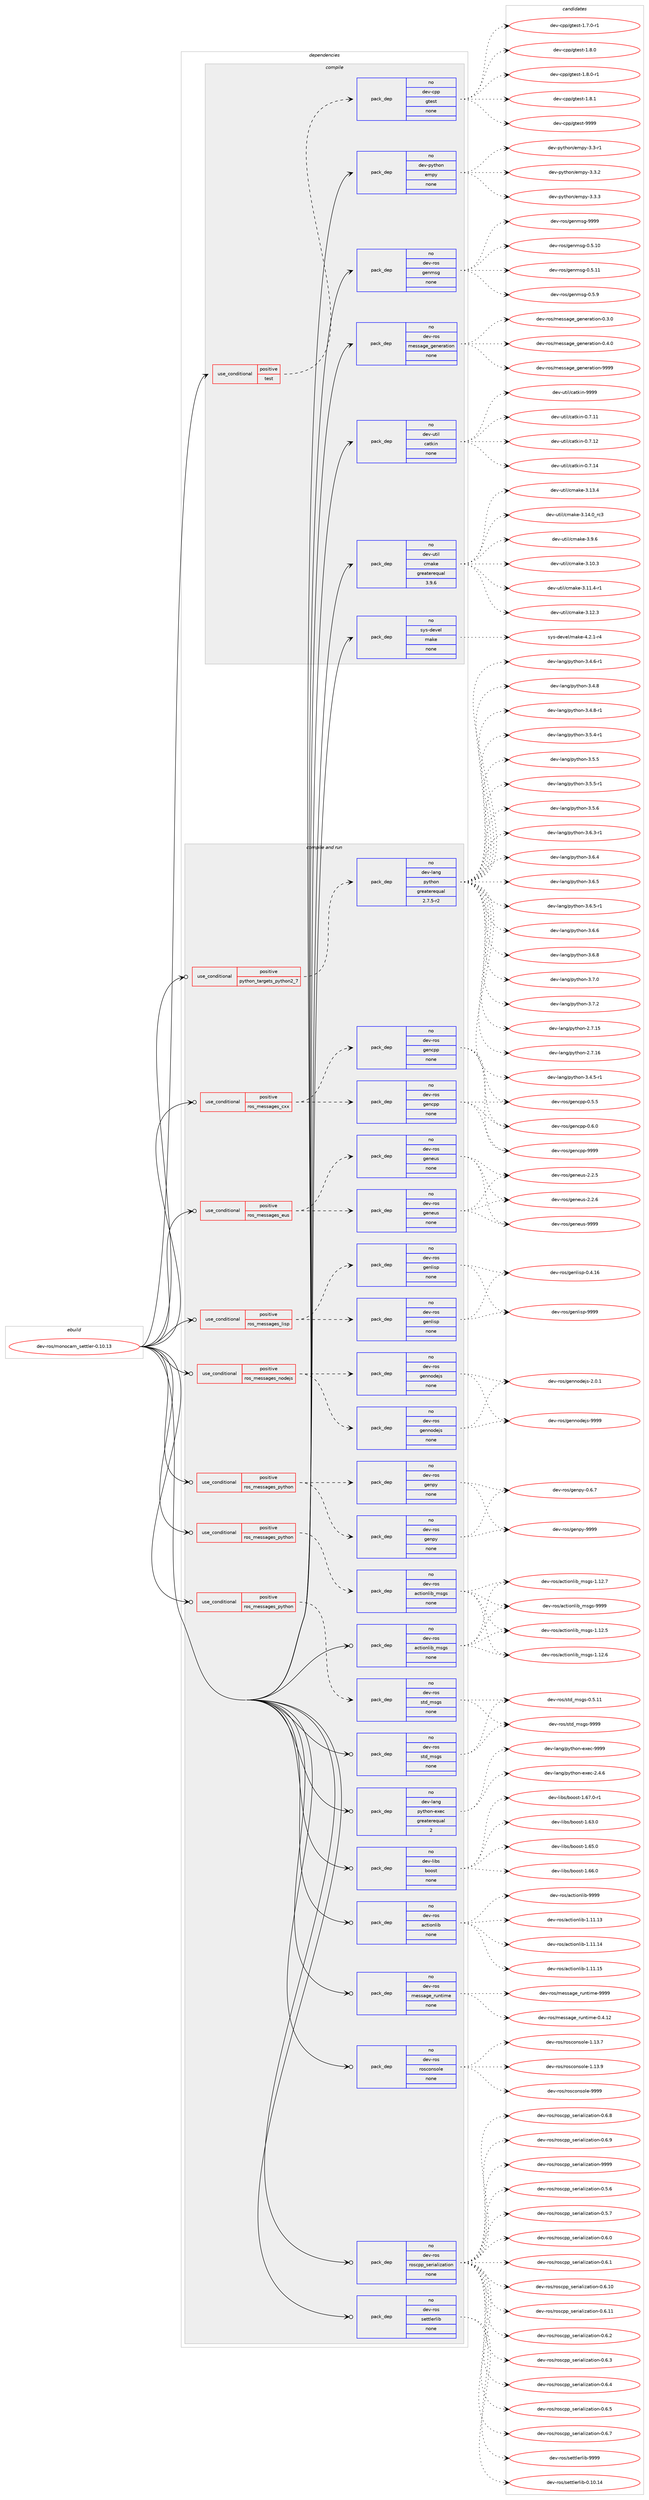 digraph prolog {

# *************
# Graph options
# *************

newrank=true;
concentrate=true;
compound=true;
graph [rankdir=LR,fontname=Helvetica,fontsize=10,ranksep=1.5];#, ranksep=2.5, nodesep=0.2];
edge  [arrowhead=vee];
node  [fontname=Helvetica,fontsize=10];

# **********
# The ebuild
# **********

subgraph cluster_leftcol {
color=gray;
rank=same;
label=<<i>ebuild</i>>;
id [label="dev-ros/monocam_settler-0.10.13", color=red, width=4, href="../dev-ros/monocam_settler-0.10.13.svg"];
}

# ****************
# The dependencies
# ****************

subgraph cluster_midcol {
color=gray;
label=<<i>dependencies</i>>;
subgraph cluster_compile {
fillcolor="#eeeeee";
style=filled;
label=<<i>compile</i>>;
subgraph cond389002 {
dependency1459701 [label=<<TABLE BORDER="0" CELLBORDER="1" CELLSPACING="0" CELLPADDING="4"><TR><TD ROWSPAN="3" CELLPADDING="10">use_conditional</TD></TR><TR><TD>positive</TD></TR><TR><TD>test</TD></TR></TABLE>>, shape=none, color=red];
subgraph pack1047309 {
dependency1459702 [label=<<TABLE BORDER="0" CELLBORDER="1" CELLSPACING="0" CELLPADDING="4" WIDTH="220"><TR><TD ROWSPAN="6" CELLPADDING="30">pack_dep</TD></TR><TR><TD WIDTH="110">no</TD></TR><TR><TD>dev-cpp</TD></TR><TR><TD>gtest</TD></TR><TR><TD>none</TD></TR><TR><TD></TD></TR></TABLE>>, shape=none, color=blue];
}
dependency1459701:e -> dependency1459702:w [weight=20,style="dashed",arrowhead="vee"];
}
id:e -> dependency1459701:w [weight=20,style="solid",arrowhead="vee"];
subgraph pack1047310 {
dependency1459703 [label=<<TABLE BORDER="0" CELLBORDER="1" CELLSPACING="0" CELLPADDING="4" WIDTH="220"><TR><TD ROWSPAN="6" CELLPADDING="30">pack_dep</TD></TR><TR><TD WIDTH="110">no</TD></TR><TR><TD>dev-python</TD></TR><TR><TD>empy</TD></TR><TR><TD>none</TD></TR><TR><TD></TD></TR></TABLE>>, shape=none, color=blue];
}
id:e -> dependency1459703:w [weight=20,style="solid",arrowhead="vee"];
subgraph pack1047311 {
dependency1459704 [label=<<TABLE BORDER="0" CELLBORDER="1" CELLSPACING="0" CELLPADDING="4" WIDTH="220"><TR><TD ROWSPAN="6" CELLPADDING="30">pack_dep</TD></TR><TR><TD WIDTH="110">no</TD></TR><TR><TD>dev-ros</TD></TR><TR><TD>genmsg</TD></TR><TR><TD>none</TD></TR><TR><TD></TD></TR></TABLE>>, shape=none, color=blue];
}
id:e -> dependency1459704:w [weight=20,style="solid",arrowhead="vee"];
subgraph pack1047312 {
dependency1459705 [label=<<TABLE BORDER="0" CELLBORDER="1" CELLSPACING="0" CELLPADDING="4" WIDTH="220"><TR><TD ROWSPAN="6" CELLPADDING="30">pack_dep</TD></TR><TR><TD WIDTH="110">no</TD></TR><TR><TD>dev-ros</TD></TR><TR><TD>message_generation</TD></TR><TR><TD>none</TD></TR><TR><TD></TD></TR></TABLE>>, shape=none, color=blue];
}
id:e -> dependency1459705:w [weight=20,style="solid",arrowhead="vee"];
subgraph pack1047313 {
dependency1459706 [label=<<TABLE BORDER="0" CELLBORDER="1" CELLSPACING="0" CELLPADDING="4" WIDTH="220"><TR><TD ROWSPAN="6" CELLPADDING="30">pack_dep</TD></TR><TR><TD WIDTH="110">no</TD></TR><TR><TD>dev-util</TD></TR><TR><TD>catkin</TD></TR><TR><TD>none</TD></TR><TR><TD></TD></TR></TABLE>>, shape=none, color=blue];
}
id:e -> dependency1459706:w [weight=20,style="solid",arrowhead="vee"];
subgraph pack1047314 {
dependency1459707 [label=<<TABLE BORDER="0" CELLBORDER="1" CELLSPACING="0" CELLPADDING="4" WIDTH="220"><TR><TD ROWSPAN="6" CELLPADDING="30">pack_dep</TD></TR><TR><TD WIDTH="110">no</TD></TR><TR><TD>dev-util</TD></TR><TR><TD>cmake</TD></TR><TR><TD>greaterequal</TD></TR><TR><TD>3.9.6</TD></TR></TABLE>>, shape=none, color=blue];
}
id:e -> dependency1459707:w [weight=20,style="solid",arrowhead="vee"];
subgraph pack1047315 {
dependency1459708 [label=<<TABLE BORDER="0" CELLBORDER="1" CELLSPACING="0" CELLPADDING="4" WIDTH="220"><TR><TD ROWSPAN="6" CELLPADDING="30">pack_dep</TD></TR><TR><TD WIDTH="110">no</TD></TR><TR><TD>sys-devel</TD></TR><TR><TD>make</TD></TR><TR><TD>none</TD></TR><TR><TD></TD></TR></TABLE>>, shape=none, color=blue];
}
id:e -> dependency1459708:w [weight=20,style="solid",arrowhead="vee"];
}
subgraph cluster_compileandrun {
fillcolor="#eeeeee";
style=filled;
label=<<i>compile and run</i>>;
subgraph cond389003 {
dependency1459709 [label=<<TABLE BORDER="0" CELLBORDER="1" CELLSPACING="0" CELLPADDING="4"><TR><TD ROWSPAN="3" CELLPADDING="10">use_conditional</TD></TR><TR><TD>positive</TD></TR><TR><TD>python_targets_python2_7</TD></TR></TABLE>>, shape=none, color=red];
subgraph pack1047316 {
dependency1459710 [label=<<TABLE BORDER="0" CELLBORDER="1" CELLSPACING="0" CELLPADDING="4" WIDTH="220"><TR><TD ROWSPAN="6" CELLPADDING="30">pack_dep</TD></TR><TR><TD WIDTH="110">no</TD></TR><TR><TD>dev-lang</TD></TR><TR><TD>python</TD></TR><TR><TD>greaterequal</TD></TR><TR><TD>2.7.5-r2</TD></TR></TABLE>>, shape=none, color=blue];
}
dependency1459709:e -> dependency1459710:w [weight=20,style="dashed",arrowhead="vee"];
}
id:e -> dependency1459709:w [weight=20,style="solid",arrowhead="odotvee"];
subgraph cond389004 {
dependency1459711 [label=<<TABLE BORDER="0" CELLBORDER="1" CELLSPACING="0" CELLPADDING="4"><TR><TD ROWSPAN="3" CELLPADDING="10">use_conditional</TD></TR><TR><TD>positive</TD></TR><TR><TD>ros_messages_cxx</TD></TR></TABLE>>, shape=none, color=red];
subgraph pack1047317 {
dependency1459712 [label=<<TABLE BORDER="0" CELLBORDER="1" CELLSPACING="0" CELLPADDING="4" WIDTH="220"><TR><TD ROWSPAN="6" CELLPADDING="30">pack_dep</TD></TR><TR><TD WIDTH="110">no</TD></TR><TR><TD>dev-ros</TD></TR><TR><TD>gencpp</TD></TR><TR><TD>none</TD></TR><TR><TD></TD></TR></TABLE>>, shape=none, color=blue];
}
dependency1459711:e -> dependency1459712:w [weight=20,style="dashed",arrowhead="vee"];
subgraph pack1047318 {
dependency1459713 [label=<<TABLE BORDER="0" CELLBORDER="1" CELLSPACING="0" CELLPADDING="4" WIDTH="220"><TR><TD ROWSPAN="6" CELLPADDING="30">pack_dep</TD></TR><TR><TD WIDTH="110">no</TD></TR><TR><TD>dev-ros</TD></TR><TR><TD>gencpp</TD></TR><TR><TD>none</TD></TR><TR><TD></TD></TR></TABLE>>, shape=none, color=blue];
}
dependency1459711:e -> dependency1459713:w [weight=20,style="dashed",arrowhead="vee"];
}
id:e -> dependency1459711:w [weight=20,style="solid",arrowhead="odotvee"];
subgraph cond389005 {
dependency1459714 [label=<<TABLE BORDER="0" CELLBORDER="1" CELLSPACING="0" CELLPADDING="4"><TR><TD ROWSPAN="3" CELLPADDING="10">use_conditional</TD></TR><TR><TD>positive</TD></TR><TR><TD>ros_messages_eus</TD></TR></TABLE>>, shape=none, color=red];
subgraph pack1047319 {
dependency1459715 [label=<<TABLE BORDER="0" CELLBORDER="1" CELLSPACING="0" CELLPADDING="4" WIDTH="220"><TR><TD ROWSPAN="6" CELLPADDING="30">pack_dep</TD></TR><TR><TD WIDTH="110">no</TD></TR><TR><TD>dev-ros</TD></TR><TR><TD>geneus</TD></TR><TR><TD>none</TD></TR><TR><TD></TD></TR></TABLE>>, shape=none, color=blue];
}
dependency1459714:e -> dependency1459715:w [weight=20,style="dashed",arrowhead="vee"];
subgraph pack1047320 {
dependency1459716 [label=<<TABLE BORDER="0" CELLBORDER="1" CELLSPACING="0" CELLPADDING="4" WIDTH="220"><TR><TD ROWSPAN="6" CELLPADDING="30">pack_dep</TD></TR><TR><TD WIDTH="110">no</TD></TR><TR><TD>dev-ros</TD></TR><TR><TD>geneus</TD></TR><TR><TD>none</TD></TR><TR><TD></TD></TR></TABLE>>, shape=none, color=blue];
}
dependency1459714:e -> dependency1459716:w [weight=20,style="dashed",arrowhead="vee"];
}
id:e -> dependency1459714:w [weight=20,style="solid",arrowhead="odotvee"];
subgraph cond389006 {
dependency1459717 [label=<<TABLE BORDER="0" CELLBORDER="1" CELLSPACING="0" CELLPADDING="4"><TR><TD ROWSPAN="3" CELLPADDING="10">use_conditional</TD></TR><TR><TD>positive</TD></TR><TR><TD>ros_messages_lisp</TD></TR></TABLE>>, shape=none, color=red];
subgraph pack1047321 {
dependency1459718 [label=<<TABLE BORDER="0" CELLBORDER="1" CELLSPACING="0" CELLPADDING="4" WIDTH="220"><TR><TD ROWSPAN="6" CELLPADDING="30">pack_dep</TD></TR><TR><TD WIDTH="110">no</TD></TR><TR><TD>dev-ros</TD></TR><TR><TD>genlisp</TD></TR><TR><TD>none</TD></TR><TR><TD></TD></TR></TABLE>>, shape=none, color=blue];
}
dependency1459717:e -> dependency1459718:w [weight=20,style="dashed",arrowhead="vee"];
subgraph pack1047322 {
dependency1459719 [label=<<TABLE BORDER="0" CELLBORDER="1" CELLSPACING="0" CELLPADDING="4" WIDTH="220"><TR><TD ROWSPAN="6" CELLPADDING="30">pack_dep</TD></TR><TR><TD WIDTH="110">no</TD></TR><TR><TD>dev-ros</TD></TR><TR><TD>genlisp</TD></TR><TR><TD>none</TD></TR><TR><TD></TD></TR></TABLE>>, shape=none, color=blue];
}
dependency1459717:e -> dependency1459719:w [weight=20,style="dashed",arrowhead="vee"];
}
id:e -> dependency1459717:w [weight=20,style="solid",arrowhead="odotvee"];
subgraph cond389007 {
dependency1459720 [label=<<TABLE BORDER="0" CELLBORDER="1" CELLSPACING="0" CELLPADDING="4"><TR><TD ROWSPAN="3" CELLPADDING="10">use_conditional</TD></TR><TR><TD>positive</TD></TR><TR><TD>ros_messages_nodejs</TD></TR></TABLE>>, shape=none, color=red];
subgraph pack1047323 {
dependency1459721 [label=<<TABLE BORDER="0" CELLBORDER="1" CELLSPACING="0" CELLPADDING="4" WIDTH="220"><TR><TD ROWSPAN="6" CELLPADDING="30">pack_dep</TD></TR><TR><TD WIDTH="110">no</TD></TR><TR><TD>dev-ros</TD></TR><TR><TD>gennodejs</TD></TR><TR><TD>none</TD></TR><TR><TD></TD></TR></TABLE>>, shape=none, color=blue];
}
dependency1459720:e -> dependency1459721:w [weight=20,style="dashed",arrowhead="vee"];
subgraph pack1047324 {
dependency1459722 [label=<<TABLE BORDER="0" CELLBORDER="1" CELLSPACING="0" CELLPADDING="4" WIDTH="220"><TR><TD ROWSPAN="6" CELLPADDING="30">pack_dep</TD></TR><TR><TD WIDTH="110">no</TD></TR><TR><TD>dev-ros</TD></TR><TR><TD>gennodejs</TD></TR><TR><TD>none</TD></TR><TR><TD></TD></TR></TABLE>>, shape=none, color=blue];
}
dependency1459720:e -> dependency1459722:w [weight=20,style="dashed",arrowhead="vee"];
}
id:e -> dependency1459720:w [weight=20,style="solid",arrowhead="odotvee"];
subgraph cond389008 {
dependency1459723 [label=<<TABLE BORDER="0" CELLBORDER="1" CELLSPACING="0" CELLPADDING="4"><TR><TD ROWSPAN="3" CELLPADDING="10">use_conditional</TD></TR><TR><TD>positive</TD></TR><TR><TD>ros_messages_python</TD></TR></TABLE>>, shape=none, color=red];
subgraph pack1047325 {
dependency1459724 [label=<<TABLE BORDER="0" CELLBORDER="1" CELLSPACING="0" CELLPADDING="4" WIDTH="220"><TR><TD ROWSPAN="6" CELLPADDING="30">pack_dep</TD></TR><TR><TD WIDTH="110">no</TD></TR><TR><TD>dev-ros</TD></TR><TR><TD>actionlib_msgs</TD></TR><TR><TD>none</TD></TR><TR><TD></TD></TR></TABLE>>, shape=none, color=blue];
}
dependency1459723:e -> dependency1459724:w [weight=20,style="dashed",arrowhead="vee"];
}
id:e -> dependency1459723:w [weight=20,style="solid",arrowhead="odotvee"];
subgraph cond389009 {
dependency1459725 [label=<<TABLE BORDER="0" CELLBORDER="1" CELLSPACING="0" CELLPADDING="4"><TR><TD ROWSPAN="3" CELLPADDING="10">use_conditional</TD></TR><TR><TD>positive</TD></TR><TR><TD>ros_messages_python</TD></TR></TABLE>>, shape=none, color=red];
subgraph pack1047326 {
dependency1459726 [label=<<TABLE BORDER="0" CELLBORDER="1" CELLSPACING="0" CELLPADDING="4" WIDTH="220"><TR><TD ROWSPAN="6" CELLPADDING="30">pack_dep</TD></TR><TR><TD WIDTH="110">no</TD></TR><TR><TD>dev-ros</TD></TR><TR><TD>genpy</TD></TR><TR><TD>none</TD></TR><TR><TD></TD></TR></TABLE>>, shape=none, color=blue];
}
dependency1459725:e -> dependency1459726:w [weight=20,style="dashed",arrowhead="vee"];
subgraph pack1047327 {
dependency1459727 [label=<<TABLE BORDER="0" CELLBORDER="1" CELLSPACING="0" CELLPADDING="4" WIDTH="220"><TR><TD ROWSPAN="6" CELLPADDING="30">pack_dep</TD></TR><TR><TD WIDTH="110">no</TD></TR><TR><TD>dev-ros</TD></TR><TR><TD>genpy</TD></TR><TR><TD>none</TD></TR><TR><TD></TD></TR></TABLE>>, shape=none, color=blue];
}
dependency1459725:e -> dependency1459727:w [weight=20,style="dashed",arrowhead="vee"];
}
id:e -> dependency1459725:w [weight=20,style="solid",arrowhead="odotvee"];
subgraph cond389010 {
dependency1459728 [label=<<TABLE BORDER="0" CELLBORDER="1" CELLSPACING="0" CELLPADDING="4"><TR><TD ROWSPAN="3" CELLPADDING="10">use_conditional</TD></TR><TR><TD>positive</TD></TR><TR><TD>ros_messages_python</TD></TR></TABLE>>, shape=none, color=red];
subgraph pack1047328 {
dependency1459729 [label=<<TABLE BORDER="0" CELLBORDER="1" CELLSPACING="0" CELLPADDING="4" WIDTH="220"><TR><TD ROWSPAN="6" CELLPADDING="30">pack_dep</TD></TR><TR><TD WIDTH="110">no</TD></TR><TR><TD>dev-ros</TD></TR><TR><TD>std_msgs</TD></TR><TR><TD>none</TD></TR><TR><TD></TD></TR></TABLE>>, shape=none, color=blue];
}
dependency1459728:e -> dependency1459729:w [weight=20,style="dashed",arrowhead="vee"];
}
id:e -> dependency1459728:w [weight=20,style="solid",arrowhead="odotvee"];
subgraph pack1047329 {
dependency1459730 [label=<<TABLE BORDER="0" CELLBORDER="1" CELLSPACING="0" CELLPADDING="4" WIDTH="220"><TR><TD ROWSPAN="6" CELLPADDING="30">pack_dep</TD></TR><TR><TD WIDTH="110">no</TD></TR><TR><TD>dev-lang</TD></TR><TR><TD>python-exec</TD></TR><TR><TD>greaterequal</TD></TR><TR><TD>2</TD></TR></TABLE>>, shape=none, color=blue];
}
id:e -> dependency1459730:w [weight=20,style="solid",arrowhead="odotvee"];
subgraph pack1047330 {
dependency1459731 [label=<<TABLE BORDER="0" CELLBORDER="1" CELLSPACING="0" CELLPADDING="4" WIDTH="220"><TR><TD ROWSPAN="6" CELLPADDING="30">pack_dep</TD></TR><TR><TD WIDTH="110">no</TD></TR><TR><TD>dev-libs</TD></TR><TR><TD>boost</TD></TR><TR><TD>none</TD></TR><TR><TD></TD></TR></TABLE>>, shape=none, color=blue];
}
id:e -> dependency1459731:w [weight=20,style="solid",arrowhead="odotvee"];
subgraph pack1047331 {
dependency1459732 [label=<<TABLE BORDER="0" CELLBORDER="1" CELLSPACING="0" CELLPADDING="4" WIDTH="220"><TR><TD ROWSPAN="6" CELLPADDING="30">pack_dep</TD></TR><TR><TD WIDTH="110">no</TD></TR><TR><TD>dev-ros</TD></TR><TR><TD>actionlib</TD></TR><TR><TD>none</TD></TR><TR><TD></TD></TR></TABLE>>, shape=none, color=blue];
}
id:e -> dependency1459732:w [weight=20,style="solid",arrowhead="odotvee"];
subgraph pack1047332 {
dependency1459733 [label=<<TABLE BORDER="0" CELLBORDER="1" CELLSPACING="0" CELLPADDING="4" WIDTH="220"><TR><TD ROWSPAN="6" CELLPADDING="30">pack_dep</TD></TR><TR><TD WIDTH="110">no</TD></TR><TR><TD>dev-ros</TD></TR><TR><TD>actionlib_msgs</TD></TR><TR><TD>none</TD></TR><TR><TD></TD></TR></TABLE>>, shape=none, color=blue];
}
id:e -> dependency1459733:w [weight=20,style="solid",arrowhead="odotvee"];
subgraph pack1047333 {
dependency1459734 [label=<<TABLE BORDER="0" CELLBORDER="1" CELLSPACING="0" CELLPADDING="4" WIDTH="220"><TR><TD ROWSPAN="6" CELLPADDING="30">pack_dep</TD></TR><TR><TD WIDTH="110">no</TD></TR><TR><TD>dev-ros</TD></TR><TR><TD>message_runtime</TD></TR><TR><TD>none</TD></TR><TR><TD></TD></TR></TABLE>>, shape=none, color=blue];
}
id:e -> dependency1459734:w [weight=20,style="solid",arrowhead="odotvee"];
subgraph pack1047334 {
dependency1459735 [label=<<TABLE BORDER="0" CELLBORDER="1" CELLSPACING="0" CELLPADDING="4" WIDTH="220"><TR><TD ROWSPAN="6" CELLPADDING="30">pack_dep</TD></TR><TR><TD WIDTH="110">no</TD></TR><TR><TD>dev-ros</TD></TR><TR><TD>rosconsole</TD></TR><TR><TD>none</TD></TR><TR><TD></TD></TR></TABLE>>, shape=none, color=blue];
}
id:e -> dependency1459735:w [weight=20,style="solid",arrowhead="odotvee"];
subgraph pack1047335 {
dependency1459736 [label=<<TABLE BORDER="0" CELLBORDER="1" CELLSPACING="0" CELLPADDING="4" WIDTH="220"><TR><TD ROWSPAN="6" CELLPADDING="30">pack_dep</TD></TR><TR><TD WIDTH="110">no</TD></TR><TR><TD>dev-ros</TD></TR><TR><TD>roscpp_serialization</TD></TR><TR><TD>none</TD></TR><TR><TD></TD></TR></TABLE>>, shape=none, color=blue];
}
id:e -> dependency1459736:w [weight=20,style="solid",arrowhead="odotvee"];
subgraph pack1047336 {
dependency1459737 [label=<<TABLE BORDER="0" CELLBORDER="1" CELLSPACING="0" CELLPADDING="4" WIDTH="220"><TR><TD ROWSPAN="6" CELLPADDING="30">pack_dep</TD></TR><TR><TD WIDTH="110">no</TD></TR><TR><TD>dev-ros</TD></TR><TR><TD>settlerlib</TD></TR><TR><TD>none</TD></TR><TR><TD></TD></TR></TABLE>>, shape=none, color=blue];
}
id:e -> dependency1459737:w [weight=20,style="solid",arrowhead="odotvee"];
subgraph pack1047337 {
dependency1459738 [label=<<TABLE BORDER="0" CELLBORDER="1" CELLSPACING="0" CELLPADDING="4" WIDTH="220"><TR><TD ROWSPAN="6" CELLPADDING="30">pack_dep</TD></TR><TR><TD WIDTH="110">no</TD></TR><TR><TD>dev-ros</TD></TR><TR><TD>std_msgs</TD></TR><TR><TD>none</TD></TR><TR><TD></TD></TR></TABLE>>, shape=none, color=blue];
}
id:e -> dependency1459738:w [weight=20,style="solid",arrowhead="odotvee"];
}
subgraph cluster_run {
fillcolor="#eeeeee";
style=filled;
label=<<i>run</i>>;
}
}

# **************
# The candidates
# **************

subgraph cluster_choices {
rank=same;
color=gray;
label=<<i>candidates</i>>;

subgraph choice1047309 {
color=black;
nodesep=1;
choice1001011184599112112471031161011151164549465546484511449 [label="dev-cpp/gtest-1.7.0-r1", color=red, width=4,href="../dev-cpp/gtest-1.7.0-r1.svg"];
choice100101118459911211247103116101115116454946564648 [label="dev-cpp/gtest-1.8.0", color=red, width=4,href="../dev-cpp/gtest-1.8.0.svg"];
choice1001011184599112112471031161011151164549465646484511449 [label="dev-cpp/gtest-1.8.0-r1", color=red, width=4,href="../dev-cpp/gtest-1.8.0-r1.svg"];
choice100101118459911211247103116101115116454946564649 [label="dev-cpp/gtest-1.8.1", color=red, width=4,href="../dev-cpp/gtest-1.8.1.svg"];
choice1001011184599112112471031161011151164557575757 [label="dev-cpp/gtest-9999", color=red, width=4,href="../dev-cpp/gtest-9999.svg"];
dependency1459702:e -> choice1001011184599112112471031161011151164549465546484511449:w [style=dotted,weight="100"];
dependency1459702:e -> choice100101118459911211247103116101115116454946564648:w [style=dotted,weight="100"];
dependency1459702:e -> choice1001011184599112112471031161011151164549465646484511449:w [style=dotted,weight="100"];
dependency1459702:e -> choice100101118459911211247103116101115116454946564649:w [style=dotted,weight="100"];
dependency1459702:e -> choice1001011184599112112471031161011151164557575757:w [style=dotted,weight="100"];
}
subgraph choice1047310 {
color=black;
nodesep=1;
choice1001011184511212111610411111047101109112121455146514511449 [label="dev-python/empy-3.3-r1", color=red, width=4,href="../dev-python/empy-3.3-r1.svg"];
choice1001011184511212111610411111047101109112121455146514650 [label="dev-python/empy-3.3.2", color=red, width=4,href="../dev-python/empy-3.3.2.svg"];
choice1001011184511212111610411111047101109112121455146514651 [label="dev-python/empy-3.3.3", color=red, width=4,href="../dev-python/empy-3.3.3.svg"];
dependency1459703:e -> choice1001011184511212111610411111047101109112121455146514511449:w [style=dotted,weight="100"];
dependency1459703:e -> choice1001011184511212111610411111047101109112121455146514650:w [style=dotted,weight="100"];
dependency1459703:e -> choice1001011184511212111610411111047101109112121455146514651:w [style=dotted,weight="100"];
}
subgraph choice1047311 {
color=black;
nodesep=1;
choice100101118451141111154710310111010911510345484653464948 [label="dev-ros/genmsg-0.5.10", color=red, width=4,href="../dev-ros/genmsg-0.5.10.svg"];
choice100101118451141111154710310111010911510345484653464949 [label="dev-ros/genmsg-0.5.11", color=red, width=4,href="../dev-ros/genmsg-0.5.11.svg"];
choice1001011184511411111547103101110109115103454846534657 [label="dev-ros/genmsg-0.5.9", color=red, width=4,href="../dev-ros/genmsg-0.5.9.svg"];
choice10010111845114111115471031011101091151034557575757 [label="dev-ros/genmsg-9999", color=red, width=4,href="../dev-ros/genmsg-9999.svg"];
dependency1459704:e -> choice100101118451141111154710310111010911510345484653464948:w [style=dotted,weight="100"];
dependency1459704:e -> choice100101118451141111154710310111010911510345484653464949:w [style=dotted,weight="100"];
dependency1459704:e -> choice1001011184511411111547103101110109115103454846534657:w [style=dotted,weight="100"];
dependency1459704:e -> choice10010111845114111115471031011101091151034557575757:w [style=dotted,weight="100"];
}
subgraph choice1047312 {
color=black;
nodesep=1;
choice1001011184511411111547109101115115971031019510310111010111497116105111110454846514648 [label="dev-ros/message_generation-0.3.0", color=red, width=4,href="../dev-ros/message_generation-0.3.0.svg"];
choice1001011184511411111547109101115115971031019510310111010111497116105111110454846524648 [label="dev-ros/message_generation-0.4.0", color=red, width=4,href="../dev-ros/message_generation-0.4.0.svg"];
choice10010111845114111115471091011151159710310195103101110101114971161051111104557575757 [label="dev-ros/message_generation-9999", color=red, width=4,href="../dev-ros/message_generation-9999.svg"];
dependency1459705:e -> choice1001011184511411111547109101115115971031019510310111010111497116105111110454846514648:w [style=dotted,weight="100"];
dependency1459705:e -> choice1001011184511411111547109101115115971031019510310111010111497116105111110454846524648:w [style=dotted,weight="100"];
dependency1459705:e -> choice10010111845114111115471091011151159710310195103101110101114971161051111104557575757:w [style=dotted,weight="100"];
}
subgraph choice1047313 {
color=black;
nodesep=1;
choice1001011184511711610510847999711610710511045484655464949 [label="dev-util/catkin-0.7.11", color=red, width=4,href="../dev-util/catkin-0.7.11.svg"];
choice1001011184511711610510847999711610710511045484655464950 [label="dev-util/catkin-0.7.12", color=red, width=4,href="../dev-util/catkin-0.7.12.svg"];
choice1001011184511711610510847999711610710511045484655464952 [label="dev-util/catkin-0.7.14", color=red, width=4,href="../dev-util/catkin-0.7.14.svg"];
choice100101118451171161051084799971161071051104557575757 [label="dev-util/catkin-9999", color=red, width=4,href="../dev-util/catkin-9999.svg"];
dependency1459706:e -> choice1001011184511711610510847999711610710511045484655464949:w [style=dotted,weight="100"];
dependency1459706:e -> choice1001011184511711610510847999711610710511045484655464950:w [style=dotted,weight="100"];
dependency1459706:e -> choice1001011184511711610510847999711610710511045484655464952:w [style=dotted,weight="100"];
dependency1459706:e -> choice100101118451171161051084799971161071051104557575757:w [style=dotted,weight="100"];
}
subgraph choice1047314 {
color=black;
nodesep=1;
choice1001011184511711610510847991099710710145514649484651 [label="dev-util/cmake-3.10.3", color=red, width=4,href="../dev-util/cmake-3.10.3.svg"];
choice10010111845117116105108479910997107101455146494946524511449 [label="dev-util/cmake-3.11.4-r1", color=red, width=4,href="../dev-util/cmake-3.11.4-r1.svg"];
choice1001011184511711610510847991099710710145514649504651 [label="dev-util/cmake-3.12.3", color=red, width=4,href="../dev-util/cmake-3.12.3.svg"];
choice1001011184511711610510847991099710710145514649514652 [label="dev-util/cmake-3.13.4", color=red, width=4,href="../dev-util/cmake-3.13.4.svg"];
choice1001011184511711610510847991099710710145514649524648951149951 [label="dev-util/cmake-3.14.0_rc3", color=red, width=4,href="../dev-util/cmake-3.14.0_rc3.svg"];
choice10010111845117116105108479910997107101455146574654 [label="dev-util/cmake-3.9.6", color=red, width=4,href="../dev-util/cmake-3.9.6.svg"];
dependency1459707:e -> choice1001011184511711610510847991099710710145514649484651:w [style=dotted,weight="100"];
dependency1459707:e -> choice10010111845117116105108479910997107101455146494946524511449:w [style=dotted,weight="100"];
dependency1459707:e -> choice1001011184511711610510847991099710710145514649504651:w [style=dotted,weight="100"];
dependency1459707:e -> choice1001011184511711610510847991099710710145514649514652:w [style=dotted,weight="100"];
dependency1459707:e -> choice1001011184511711610510847991099710710145514649524648951149951:w [style=dotted,weight="100"];
dependency1459707:e -> choice10010111845117116105108479910997107101455146574654:w [style=dotted,weight="100"];
}
subgraph choice1047315 {
color=black;
nodesep=1;
choice1151211154510010111810110847109971071014552465046494511452 [label="sys-devel/make-4.2.1-r4", color=red, width=4,href="../sys-devel/make-4.2.1-r4.svg"];
dependency1459708:e -> choice1151211154510010111810110847109971071014552465046494511452:w [style=dotted,weight="100"];
}
subgraph choice1047316 {
color=black;
nodesep=1;
choice10010111845108971101034711212111610411111045504655464953 [label="dev-lang/python-2.7.15", color=red, width=4,href="../dev-lang/python-2.7.15.svg"];
choice10010111845108971101034711212111610411111045504655464954 [label="dev-lang/python-2.7.16", color=red, width=4,href="../dev-lang/python-2.7.16.svg"];
choice1001011184510897110103471121211161041111104551465246534511449 [label="dev-lang/python-3.4.5-r1", color=red, width=4,href="../dev-lang/python-3.4.5-r1.svg"];
choice1001011184510897110103471121211161041111104551465246544511449 [label="dev-lang/python-3.4.6-r1", color=red, width=4,href="../dev-lang/python-3.4.6-r1.svg"];
choice100101118451089711010347112121116104111110455146524656 [label="dev-lang/python-3.4.8", color=red, width=4,href="../dev-lang/python-3.4.8.svg"];
choice1001011184510897110103471121211161041111104551465246564511449 [label="dev-lang/python-3.4.8-r1", color=red, width=4,href="../dev-lang/python-3.4.8-r1.svg"];
choice1001011184510897110103471121211161041111104551465346524511449 [label="dev-lang/python-3.5.4-r1", color=red, width=4,href="../dev-lang/python-3.5.4-r1.svg"];
choice100101118451089711010347112121116104111110455146534653 [label="dev-lang/python-3.5.5", color=red, width=4,href="../dev-lang/python-3.5.5.svg"];
choice1001011184510897110103471121211161041111104551465346534511449 [label="dev-lang/python-3.5.5-r1", color=red, width=4,href="../dev-lang/python-3.5.5-r1.svg"];
choice100101118451089711010347112121116104111110455146534654 [label="dev-lang/python-3.5.6", color=red, width=4,href="../dev-lang/python-3.5.6.svg"];
choice1001011184510897110103471121211161041111104551465446514511449 [label="dev-lang/python-3.6.3-r1", color=red, width=4,href="../dev-lang/python-3.6.3-r1.svg"];
choice100101118451089711010347112121116104111110455146544652 [label="dev-lang/python-3.6.4", color=red, width=4,href="../dev-lang/python-3.6.4.svg"];
choice100101118451089711010347112121116104111110455146544653 [label="dev-lang/python-3.6.5", color=red, width=4,href="../dev-lang/python-3.6.5.svg"];
choice1001011184510897110103471121211161041111104551465446534511449 [label="dev-lang/python-3.6.5-r1", color=red, width=4,href="../dev-lang/python-3.6.5-r1.svg"];
choice100101118451089711010347112121116104111110455146544654 [label="dev-lang/python-3.6.6", color=red, width=4,href="../dev-lang/python-3.6.6.svg"];
choice100101118451089711010347112121116104111110455146544656 [label="dev-lang/python-3.6.8", color=red, width=4,href="../dev-lang/python-3.6.8.svg"];
choice100101118451089711010347112121116104111110455146554648 [label="dev-lang/python-3.7.0", color=red, width=4,href="../dev-lang/python-3.7.0.svg"];
choice100101118451089711010347112121116104111110455146554650 [label="dev-lang/python-3.7.2", color=red, width=4,href="../dev-lang/python-3.7.2.svg"];
dependency1459710:e -> choice10010111845108971101034711212111610411111045504655464953:w [style=dotted,weight="100"];
dependency1459710:e -> choice10010111845108971101034711212111610411111045504655464954:w [style=dotted,weight="100"];
dependency1459710:e -> choice1001011184510897110103471121211161041111104551465246534511449:w [style=dotted,weight="100"];
dependency1459710:e -> choice1001011184510897110103471121211161041111104551465246544511449:w [style=dotted,weight="100"];
dependency1459710:e -> choice100101118451089711010347112121116104111110455146524656:w [style=dotted,weight="100"];
dependency1459710:e -> choice1001011184510897110103471121211161041111104551465246564511449:w [style=dotted,weight="100"];
dependency1459710:e -> choice1001011184510897110103471121211161041111104551465346524511449:w [style=dotted,weight="100"];
dependency1459710:e -> choice100101118451089711010347112121116104111110455146534653:w [style=dotted,weight="100"];
dependency1459710:e -> choice1001011184510897110103471121211161041111104551465346534511449:w [style=dotted,weight="100"];
dependency1459710:e -> choice100101118451089711010347112121116104111110455146534654:w [style=dotted,weight="100"];
dependency1459710:e -> choice1001011184510897110103471121211161041111104551465446514511449:w [style=dotted,weight="100"];
dependency1459710:e -> choice100101118451089711010347112121116104111110455146544652:w [style=dotted,weight="100"];
dependency1459710:e -> choice100101118451089711010347112121116104111110455146544653:w [style=dotted,weight="100"];
dependency1459710:e -> choice1001011184510897110103471121211161041111104551465446534511449:w [style=dotted,weight="100"];
dependency1459710:e -> choice100101118451089711010347112121116104111110455146544654:w [style=dotted,weight="100"];
dependency1459710:e -> choice100101118451089711010347112121116104111110455146544656:w [style=dotted,weight="100"];
dependency1459710:e -> choice100101118451089711010347112121116104111110455146554648:w [style=dotted,weight="100"];
dependency1459710:e -> choice100101118451089711010347112121116104111110455146554650:w [style=dotted,weight="100"];
}
subgraph choice1047317 {
color=black;
nodesep=1;
choice100101118451141111154710310111099112112454846534653 [label="dev-ros/gencpp-0.5.5", color=red, width=4,href="../dev-ros/gencpp-0.5.5.svg"];
choice100101118451141111154710310111099112112454846544648 [label="dev-ros/gencpp-0.6.0", color=red, width=4,href="../dev-ros/gencpp-0.6.0.svg"];
choice1001011184511411111547103101110991121124557575757 [label="dev-ros/gencpp-9999", color=red, width=4,href="../dev-ros/gencpp-9999.svg"];
dependency1459712:e -> choice100101118451141111154710310111099112112454846534653:w [style=dotted,weight="100"];
dependency1459712:e -> choice100101118451141111154710310111099112112454846544648:w [style=dotted,weight="100"];
dependency1459712:e -> choice1001011184511411111547103101110991121124557575757:w [style=dotted,weight="100"];
}
subgraph choice1047318 {
color=black;
nodesep=1;
choice100101118451141111154710310111099112112454846534653 [label="dev-ros/gencpp-0.5.5", color=red, width=4,href="../dev-ros/gencpp-0.5.5.svg"];
choice100101118451141111154710310111099112112454846544648 [label="dev-ros/gencpp-0.6.0", color=red, width=4,href="../dev-ros/gencpp-0.6.0.svg"];
choice1001011184511411111547103101110991121124557575757 [label="dev-ros/gencpp-9999", color=red, width=4,href="../dev-ros/gencpp-9999.svg"];
dependency1459713:e -> choice100101118451141111154710310111099112112454846534653:w [style=dotted,weight="100"];
dependency1459713:e -> choice100101118451141111154710310111099112112454846544648:w [style=dotted,weight="100"];
dependency1459713:e -> choice1001011184511411111547103101110991121124557575757:w [style=dotted,weight="100"];
}
subgraph choice1047319 {
color=black;
nodesep=1;
choice1001011184511411111547103101110101117115455046504653 [label="dev-ros/geneus-2.2.5", color=red, width=4,href="../dev-ros/geneus-2.2.5.svg"];
choice1001011184511411111547103101110101117115455046504654 [label="dev-ros/geneus-2.2.6", color=red, width=4,href="../dev-ros/geneus-2.2.6.svg"];
choice10010111845114111115471031011101011171154557575757 [label="dev-ros/geneus-9999", color=red, width=4,href="../dev-ros/geneus-9999.svg"];
dependency1459715:e -> choice1001011184511411111547103101110101117115455046504653:w [style=dotted,weight="100"];
dependency1459715:e -> choice1001011184511411111547103101110101117115455046504654:w [style=dotted,weight="100"];
dependency1459715:e -> choice10010111845114111115471031011101011171154557575757:w [style=dotted,weight="100"];
}
subgraph choice1047320 {
color=black;
nodesep=1;
choice1001011184511411111547103101110101117115455046504653 [label="dev-ros/geneus-2.2.5", color=red, width=4,href="../dev-ros/geneus-2.2.5.svg"];
choice1001011184511411111547103101110101117115455046504654 [label="dev-ros/geneus-2.2.6", color=red, width=4,href="../dev-ros/geneus-2.2.6.svg"];
choice10010111845114111115471031011101011171154557575757 [label="dev-ros/geneus-9999", color=red, width=4,href="../dev-ros/geneus-9999.svg"];
dependency1459716:e -> choice1001011184511411111547103101110101117115455046504653:w [style=dotted,weight="100"];
dependency1459716:e -> choice1001011184511411111547103101110101117115455046504654:w [style=dotted,weight="100"];
dependency1459716:e -> choice10010111845114111115471031011101011171154557575757:w [style=dotted,weight="100"];
}
subgraph choice1047321 {
color=black;
nodesep=1;
choice100101118451141111154710310111010810511511245484652464954 [label="dev-ros/genlisp-0.4.16", color=red, width=4,href="../dev-ros/genlisp-0.4.16.svg"];
choice10010111845114111115471031011101081051151124557575757 [label="dev-ros/genlisp-9999", color=red, width=4,href="../dev-ros/genlisp-9999.svg"];
dependency1459718:e -> choice100101118451141111154710310111010810511511245484652464954:w [style=dotted,weight="100"];
dependency1459718:e -> choice10010111845114111115471031011101081051151124557575757:w [style=dotted,weight="100"];
}
subgraph choice1047322 {
color=black;
nodesep=1;
choice100101118451141111154710310111010810511511245484652464954 [label="dev-ros/genlisp-0.4.16", color=red, width=4,href="../dev-ros/genlisp-0.4.16.svg"];
choice10010111845114111115471031011101081051151124557575757 [label="dev-ros/genlisp-9999", color=red, width=4,href="../dev-ros/genlisp-9999.svg"];
dependency1459719:e -> choice100101118451141111154710310111010810511511245484652464954:w [style=dotted,weight="100"];
dependency1459719:e -> choice10010111845114111115471031011101081051151124557575757:w [style=dotted,weight="100"];
}
subgraph choice1047323 {
color=black;
nodesep=1;
choice1001011184511411111547103101110110111100101106115455046484649 [label="dev-ros/gennodejs-2.0.1", color=red, width=4,href="../dev-ros/gennodejs-2.0.1.svg"];
choice10010111845114111115471031011101101111001011061154557575757 [label="dev-ros/gennodejs-9999", color=red, width=4,href="../dev-ros/gennodejs-9999.svg"];
dependency1459721:e -> choice1001011184511411111547103101110110111100101106115455046484649:w [style=dotted,weight="100"];
dependency1459721:e -> choice10010111845114111115471031011101101111001011061154557575757:w [style=dotted,weight="100"];
}
subgraph choice1047324 {
color=black;
nodesep=1;
choice1001011184511411111547103101110110111100101106115455046484649 [label="dev-ros/gennodejs-2.0.1", color=red, width=4,href="../dev-ros/gennodejs-2.0.1.svg"];
choice10010111845114111115471031011101101111001011061154557575757 [label="dev-ros/gennodejs-9999", color=red, width=4,href="../dev-ros/gennodejs-9999.svg"];
dependency1459722:e -> choice1001011184511411111547103101110110111100101106115455046484649:w [style=dotted,weight="100"];
dependency1459722:e -> choice10010111845114111115471031011101101111001011061154557575757:w [style=dotted,weight="100"];
}
subgraph choice1047325 {
color=black;
nodesep=1;
choice10010111845114111115479799116105111110108105989510911510311545494649504653 [label="dev-ros/actionlib_msgs-1.12.5", color=red, width=4,href="../dev-ros/actionlib_msgs-1.12.5.svg"];
choice10010111845114111115479799116105111110108105989510911510311545494649504654 [label="dev-ros/actionlib_msgs-1.12.6", color=red, width=4,href="../dev-ros/actionlib_msgs-1.12.6.svg"];
choice10010111845114111115479799116105111110108105989510911510311545494649504655 [label="dev-ros/actionlib_msgs-1.12.7", color=red, width=4,href="../dev-ros/actionlib_msgs-1.12.7.svg"];
choice1001011184511411111547979911610511111010810598951091151031154557575757 [label="dev-ros/actionlib_msgs-9999", color=red, width=4,href="../dev-ros/actionlib_msgs-9999.svg"];
dependency1459724:e -> choice10010111845114111115479799116105111110108105989510911510311545494649504653:w [style=dotted,weight="100"];
dependency1459724:e -> choice10010111845114111115479799116105111110108105989510911510311545494649504654:w [style=dotted,weight="100"];
dependency1459724:e -> choice10010111845114111115479799116105111110108105989510911510311545494649504655:w [style=dotted,weight="100"];
dependency1459724:e -> choice1001011184511411111547979911610511111010810598951091151031154557575757:w [style=dotted,weight="100"];
}
subgraph choice1047326 {
color=black;
nodesep=1;
choice1001011184511411111547103101110112121454846544655 [label="dev-ros/genpy-0.6.7", color=red, width=4,href="../dev-ros/genpy-0.6.7.svg"];
choice10010111845114111115471031011101121214557575757 [label="dev-ros/genpy-9999", color=red, width=4,href="../dev-ros/genpy-9999.svg"];
dependency1459726:e -> choice1001011184511411111547103101110112121454846544655:w [style=dotted,weight="100"];
dependency1459726:e -> choice10010111845114111115471031011101121214557575757:w [style=dotted,weight="100"];
}
subgraph choice1047327 {
color=black;
nodesep=1;
choice1001011184511411111547103101110112121454846544655 [label="dev-ros/genpy-0.6.7", color=red, width=4,href="../dev-ros/genpy-0.6.7.svg"];
choice10010111845114111115471031011101121214557575757 [label="dev-ros/genpy-9999", color=red, width=4,href="../dev-ros/genpy-9999.svg"];
dependency1459727:e -> choice1001011184511411111547103101110112121454846544655:w [style=dotted,weight="100"];
dependency1459727:e -> choice10010111845114111115471031011101121214557575757:w [style=dotted,weight="100"];
}
subgraph choice1047328 {
color=black;
nodesep=1;
choice10010111845114111115471151161009510911510311545484653464949 [label="dev-ros/std_msgs-0.5.11", color=red, width=4,href="../dev-ros/std_msgs-0.5.11.svg"];
choice1001011184511411111547115116100951091151031154557575757 [label="dev-ros/std_msgs-9999", color=red, width=4,href="../dev-ros/std_msgs-9999.svg"];
dependency1459729:e -> choice10010111845114111115471151161009510911510311545484653464949:w [style=dotted,weight="100"];
dependency1459729:e -> choice1001011184511411111547115116100951091151031154557575757:w [style=dotted,weight="100"];
}
subgraph choice1047329 {
color=black;
nodesep=1;
choice1001011184510897110103471121211161041111104510112010199455046524654 [label="dev-lang/python-exec-2.4.6", color=red, width=4,href="../dev-lang/python-exec-2.4.6.svg"];
choice10010111845108971101034711212111610411111045101120101994557575757 [label="dev-lang/python-exec-9999", color=red, width=4,href="../dev-lang/python-exec-9999.svg"];
dependency1459730:e -> choice1001011184510897110103471121211161041111104510112010199455046524654:w [style=dotted,weight="100"];
dependency1459730:e -> choice10010111845108971101034711212111610411111045101120101994557575757:w [style=dotted,weight="100"];
}
subgraph choice1047330 {
color=black;
nodesep=1;
choice1001011184510810598115479811111111511645494654514648 [label="dev-libs/boost-1.63.0", color=red, width=4,href="../dev-libs/boost-1.63.0.svg"];
choice1001011184510810598115479811111111511645494654534648 [label="dev-libs/boost-1.65.0", color=red, width=4,href="../dev-libs/boost-1.65.0.svg"];
choice1001011184510810598115479811111111511645494654544648 [label="dev-libs/boost-1.66.0", color=red, width=4,href="../dev-libs/boost-1.66.0.svg"];
choice10010111845108105981154798111111115116454946545546484511449 [label="dev-libs/boost-1.67.0-r1", color=red, width=4,href="../dev-libs/boost-1.67.0-r1.svg"];
dependency1459731:e -> choice1001011184510810598115479811111111511645494654514648:w [style=dotted,weight="100"];
dependency1459731:e -> choice1001011184510810598115479811111111511645494654534648:w [style=dotted,weight="100"];
dependency1459731:e -> choice1001011184510810598115479811111111511645494654544648:w [style=dotted,weight="100"];
dependency1459731:e -> choice10010111845108105981154798111111115116454946545546484511449:w [style=dotted,weight="100"];
}
subgraph choice1047331 {
color=black;
nodesep=1;
choice10010111845114111115479799116105111110108105984549464949464951 [label="dev-ros/actionlib-1.11.13", color=red, width=4,href="../dev-ros/actionlib-1.11.13.svg"];
choice10010111845114111115479799116105111110108105984549464949464952 [label="dev-ros/actionlib-1.11.14", color=red, width=4,href="../dev-ros/actionlib-1.11.14.svg"];
choice10010111845114111115479799116105111110108105984549464949464953 [label="dev-ros/actionlib-1.11.15", color=red, width=4,href="../dev-ros/actionlib-1.11.15.svg"];
choice10010111845114111115479799116105111110108105984557575757 [label="dev-ros/actionlib-9999", color=red, width=4,href="../dev-ros/actionlib-9999.svg"];
dependency1459732:e -> choice10010111845114111115479799116105111110108105984549464949464951:w [style=dotted,weight="100"];
dependency1459732:e -> choice10010111845114111115479799116105111110108105984549464949464952:w [style=dotted,weight="100"];
dependency1459732:e -> choice10010111845114111115479799116105111110108105984549464949464953:w [style=dotted,weight="100"];
dependency1459732:e -> choice10010111845114111115479799116105111110108105984557575757:w [style=dotted,weight="100"];
}
subgraph choice1047332 {
color=black;
nodesep=1;
choice10010111845114111115479799116105111110108105989510911510311545494649504653 [label="dev-ros/actionlib_msgs-1.12.5", color=red, width=4,href="../dev-ros/actionlib_msgs-1.12.5.svg"];
choice10010111845114111115479799116105111110108105989510911510311545494649504654 [label="dev-ros/actionlib_msgs-1.12.6", color=red, width=4,href="../dev-ros/actionlib_msgs-1.12.6.svg"];
choice10010111845114111115479799116105111110108105989510911510311545494649504655 [label="dev-ros/actionlib_msgs-1.12.7", color=red, width=4,href="../dev-ros/actionlib_msgs-1.12.7.svg"];
choice1001011184511411111547979911610511111010810598951091151031154557575757 [label="dev-ros/actionlib_msgs-9999", color=red, width=4,href="../dev-ros/actionlib_msgs-9999.svg"];
dependency1459733:e -> choice10010111845114111115479799116105111110108105989510911510311545494649504653:w [style=dotted,weight="100"];
dependency1459733:e -> choice10010111845114111115479799116105111110108105989510911510311545494649504654:w [style=dotted,weight="100"];
dependency1459733:e -> choice10010111845114111115479799116105111110108105989510911510311545494649504655:w [style=dotted,weight="100"];
dependency1459733:e -> choice1001011184511411111547979911610511111010810598951091151031154557575757:w [style=dotted,weight="100"];
}
subgraph choice1047333 {
color=black;
nodesep=1;
choice1001011184511411111547109101115115971031019511411711011610510910145484652464950 [label="dev-ros/message_runtime-0.4.12", color=red, width=4,href="../dev-ros/message_runtime-0.4.12.svg"];
choice100101118451141111154710910111511597103101951141171101161051091014557575757 [label="dev-ros/message_runtime-9999", color=red, width=4,href="../dev-ros/message_runtime-9999.svg"];
dependency1459734:e -> choice1001011184511411111547109101115115971031019511411711011610510910145484652464950:w [style=dotted,weight="100"];
dependency1459734:e -> choice100101118451141111154710910111511597103101951141171101161051091014557575757:w [style=dotted,weight="100"];
}
subgraph choice1047334 {
color=black;
nodesep=1;
choice10010111845114111115471141111159911111011511110810145494649514655 [label="dev-ros/rosconsole-1.13.7", color=red, width=4,href="../dev-ros/rosconsole-1.13.7.svg"];
choice10010111845114111115471141111159911111011511110810145494649514657 [label="dev-ros/rosconsole-1.13.9", color=red, width=4,href="../dev-ros/rosconsole-1.13.9.svg"];
choice1001011184511411111547114111115991111101151111081014557575757 [label="dev-ros/rosconsole-9999", color=red, width=4,href="../dev-ros/rosconsole-9999.svg"];
dependency1459735:e -> choice10010111845114111115471141111159911111011511110810145494649514655:w [style=dotted,weight="100"];
dependency1459735:e -> choice10010111845114111115471141111159911111011511110810145494649514657:w [style=dotted,weight="100"];
dependency1459735:e -> choice1001011184511411111547114111115991111101151111081014557575757:w [style=dotted,weight="100"];
}
subgraph choice1047335 {
color=black;
nodesep=1;
choice100101118451141111154711411111599112112951151011141059710810512297116105111110454846534654 [label="dev-ros/roscpp_serialization-0.5.6", color=red, width=4,href="../dev-ros/roscpp_serialization-0.5.6.svg"];
choice100101118451141111154711411111599112112951151011141059710810512297116105111110454846534655 [label="dev-ros/roscpp_serialization-0.5.7", color=red, width=4,href="../dev-ros/roscpp_serialization-0.5.7.svg"];
choice100101118451141111154711411111599112112951151011141059710810512297116105111110454846544648 [label="dev-ros/roscpp_serialization-0.6.0", color=red, width=4,href="../dev-ros/roscpp_serialization-0.6.0.svg"];
choice100101118451141111154711411111599112112951151011141059710810512297116105111110454846544649 [label="dev-ros/roscpp_serialization-0.6.1", color=red, width=4,href="../dev-ros/roscpp_serialization-0.6.1.svg"];
choice10010111845114111115471141111159911211295115101114105971081051229711610511111045484654464948 [label="dev-ros/roscpp_serialization-0.6.10", color=red, width=4,href="../dev-ros/roscpp_serialization-0.6.10.svg"];
choice10010111845114111115471141111159911211295115101114105971081051229711610511111045484654464949 [label="dev-ros/roscpp_serialization-0.6.11", color=red, width=4,href="../dev-ros/roscpp_serialization-0.6.11.svg"];
choice100101118451141111154711411111599112112951151011141059710810512297116105111110454846544650 [label="dev-ros/roscpp_serialization-0.6.2", color=red, width=4,href="../dev-ros/roscpp_serialization-0.6.2.svg"];
choice100101118451141111154711411111599112112951151011141059710810512297116105111110454846544651 [label="dev-ros/roscpp_serialization-0.6.3", color=red, width=4,href="../dev-ros/roscpp_serialization-0.6.3.svg"];
choice100101118451141111154711411111599112112951151011141059710810512297116105111110454846544652 [label="dev-ros/roscpp_serialization-0.6.4", color=red, width=4,href="../dev-ros/roscpp_serialization-0.6.4.svg"];
choice100101118451141111154711411111599112112951151011141059710810512297116105111110454846544653 [label="dev-ros/roscpp_serialization-0.6.5", color=red, width=4,href="../dev-ros/roscpp_serialization-0.6.5.svg"];
choice100101118451141111154711411111599112112951151011141059710810512297116105111110454846544655 [label="dev-ros/roscpp_serialization-0.6.7", color=red, width=4,href="../dev-ros/roscpp_serialization-0.6.7.svg"];
choice100101118451141111154711411111599112112951151011141059710810512297116105111110454846544656 [label="dev-ros/roscpp_serialization-0.6.8", color=red, width=4,href="../dev-ros/roscpp_serialization-0.6.8.svg"];
choice100101118451141111154711411111599112112951151011141059710810512297116105111110454846544657 [label="dev-ros/roscpp_serialization-0.6.9", color=red, width=4,href="../dev-ros/roscpp_serialization-0.6.9.svg"];
choice1001011184511411111547114111115991121129511510111410597108105122971161051111104557575757 [label="dev-ros/roscpp_serialization-9999", color=red, width=4,href="../dev-ros/roscpp_serialization-9999.svg"];
dependency1459736:e -> choice100101118451141111154711411111599112112951151011141059710810512297116105111110454846534654:w [style=dotted,weight="100"];
dependency1459736:e -> choice100101118451141111154711411111599112112951151011141059710810512297116105111110454846534655:w [style=dotted,weight="100"];
dependency1459736:e -> choice100101118451141111154711411111599112112951151011141059710810512297116105111110454846544648:w [style=dotted,weight="100"];
dependency1459736:e -> choice100101118451141111154711411111599112112951151011141059710810512297116105111110454846544649:w [style=dotted,weight="100"];
dependency1459736:e -> choice10010111845114111115471141111159911211295115101114105971081051229711610511111045484654464948:w [style=dotted,weight="100"];
dependency1459736:e -> choice10010111845114111115471141111159911211295115101114105971081051229711610511111045484654464949:w [style=dotted,weight="100"];
dependency1459736:e -> choice100101118451141111154711411111599112112951151011141059710810512297116105111110454846544650:w [style=dotted,weight="100"];
dependency1459736:e -> choice100101118451141111154711411111599112112951151011141059710810512297116105111110454846544651:w [style=dotted,weight="100"];
dependency1459736:e -> choice100101118451141111154711411111599112112951151011141059710810512297116105111110454846544652:w [style=dotted,weight="100"];
dependency1459736:e -> choice100101118451141111154711411111599112112951151011141059710810512297116105111110454846544653:w [style=dotted,weight="100"];
dependency1459736:e -> choice100101118451141111154711411111599112112951151011141059710810512297116105111110454846544655:w [style=dotted,weight="100"];
dependency1459736:e -> choice100101118451141111154711411111599112112951151011141059710810512297116105111110454846544656:w [style=dotted,weight="100"];
dependency1459736:e -> choice100101118451141111154711411111599112112951151011141059710810512297116105111110454846544657:w [style=dotted,weight="100"];
dependency1459736:e -> choice1001011184511411111547114111115991121129511510111410597108105122971161051111104557575757:w [style=dotted,weight="100"];
}
subgraph choice1047336 {
color=black;
nodesep=1;
choice1001011184511411111547115101116116108101114108105984548464948464952 [label="dev-ros/settlerlib-0.10.14", color=red, width=4,href="../dev-ros/settlerlib-0.10.14.svg"];
choice1001011184511411111547115101116116108101114108105984557575757 [label="dev-ros/settlerlib-9999", color=red, width=4,href="../dev-ros/settlerlib-9999.svg"];
dependency1459737:e -> choice1001011184511411111547115101116116108101114108105984548464948464952:w [style=dotted,weight="100"];
dependency1459737:e -> choice1001011184511411111547115101116116108101114108105984557575757:w [style=dotted,weight="100"];
}
subgraph choice1047337 {
color=black;
nodesep=1;
choice10010111845114111115471151161009510911510311545484653464949 [label="dev-ros/std_msgs-0.5.11", color=red, width=4,href="../dev-ros/std_msgs-0.5.11.svg"];
choice1001011184511411111547115116100951091151031154557575757 [label="dev-ros/std_msgs-9999", color=red, width=4,href="../dev-ros/std_msgs-9999.svg"];
dependency1459738:e -> choice10010111845114111115471151161009510911510311545484653464949:w [style=dotted,weight="100"];
dependency1459738:e -> choice1001011184511411111547115116100951091151031154557575757:w [style=dotted,weight="100"];
}
}

}
